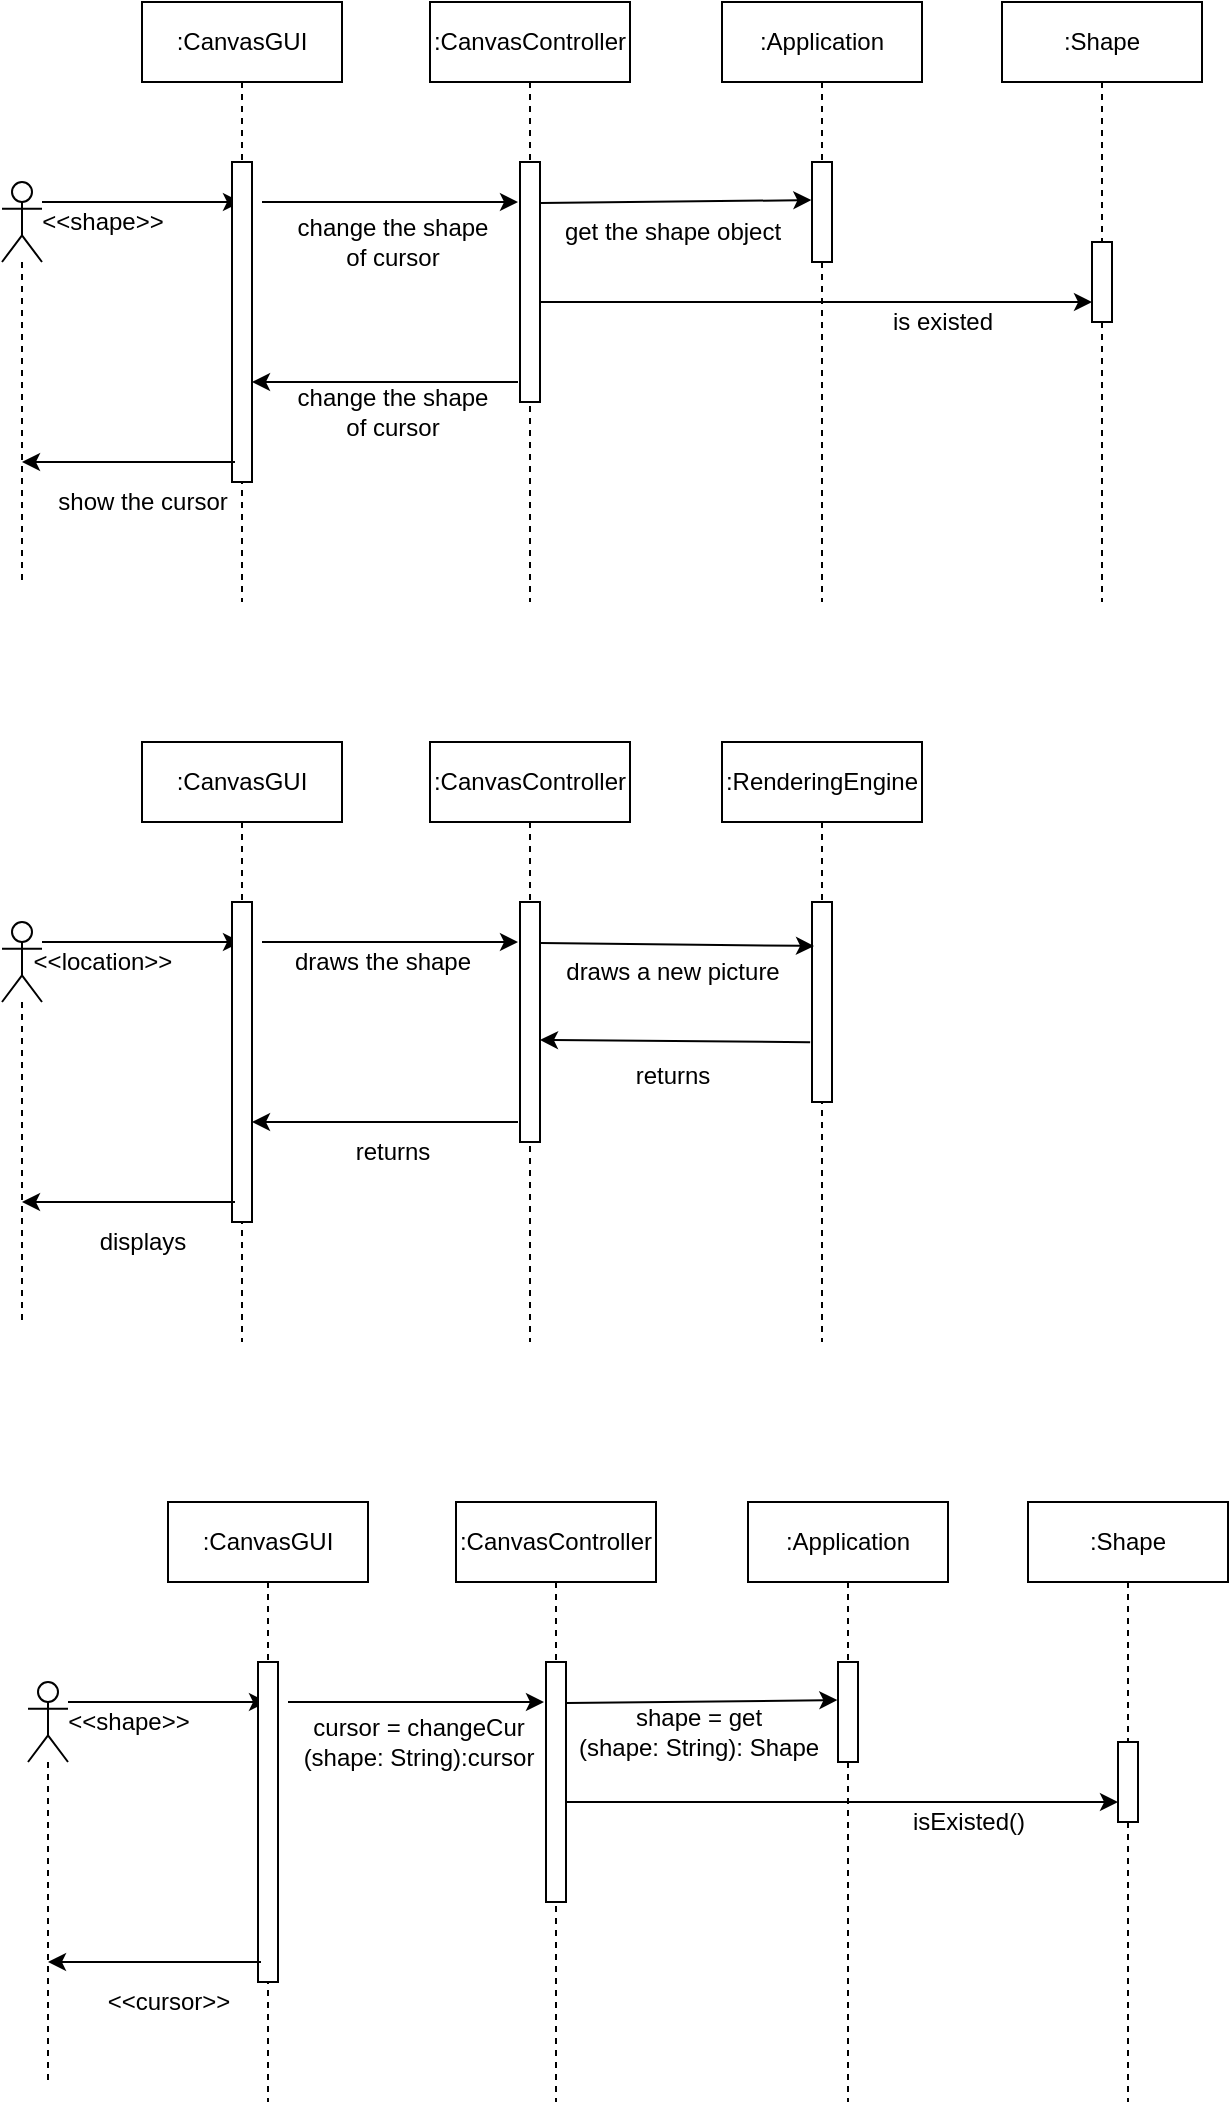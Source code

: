 <mxfile version="15.2.9" type="github">
  <diagram id="uGlblgU5PZK9poFK3qCg" name="Page-1">
    <mxGraphModel dx="1614" dy="875" grid="1" gridSize="10" guides="1" tooltips="1" connect="1" arrows="1" fold="1" page="1" pageScale="1" pageWidth="827" pageHeight="1169" math="0" shadow="0">
      <root>
        <mxCell id="0" />
        <mxCell id="1" parent="0" />
        <mxCell id="zNwQcOaKy8ot98ip988L-4" style="rounded=0;orthogonalLoop=1;jettySize=auto;html=1;exitX=1;exitY=0.333;exitDx=0;exitDy=0;exitPerimeter=0;" edge="1" parent="1" target="zNwQcOaKy8ot98ip988L-2">
          <mxGeometry relative="1" as="geometry">
            <mxPoint x="120" y="280" as="sourcePoint" />
          </mxGeometry>
        </mxCell>
        <mxCell id="zNwQcOaKy8ot98ip988L-2" value=":CanvasGUI" style="shape=umlLifeline;perimeter=lifelinePerimeter;whiteSpace=wrap;html=1;container=1;collapsible=0;recursiveResize=0;outlineConnect=0;" vertex="1" parent="1">
          <mxGeometry x="170" y="180" width="100" height="300" as="geometry" />
        </mxCell>
        <mxCell id="zNwQcOaKy8ot98ip988L-3" value="" style="html=1;points=[];perimeter=orthogonalPerimeter;" vertex="1" parent="zNwQcOaKy8ot98ip988L-2">
          <mxGeometry x="45" y="80" width="10" height="160" as="geometry" />
        </mxCell>
        <mxCell id="zNwQcOaKy8ot98ip988L-5" value="&amp;lt;&amp;lt;shape&amp;gt;&amp;gt;" style="text;html=1;align=center;verticalAlign=middle;resizable=0;points=[];autosize=1;strokeColor=none;fillColor=none;" vertex="1" parent="1">
          <mxGeometry x="110" y="280" width="80" height="20" as="geometry" />
        </mxCell>
        <mxCell id="zNwQcOaKy8ot98ip988L-6" value=":CanvasController" style="shape=umlLifeline;perimeter=lifelinePerimeter;whiteSpace=wrap;html=1;container=1;collapsible=0;recursiveResize=0;outlineConnect=0;" vertex="1" parent="1">
          <mxGeometry x="314" y="180" width="100" height="300" as="geometry" />
        </mxCell>
        <mxCell id="zNwQcOaKy8ot98ip988L-7" value="" style="html=1;points=[];perimeter=orthogonalPerimeter;" vertex="1" parent="zNwQcOaKy8ot98ip988L-6">
          <mxGeometry x="45" y="80" width="10" height="120" as="geometry" />
        </mxCell>
        <mxCell id="zNwQcOaKy8ot98ip988L-19" style="rounded=0;orthogonalLoop=1;jettySize=auto;html=1;exitX=1;exitY=0.333;exitDx=0;exitDy=0;exitPerimeter=0;entryX=-0.1;entryY=0.917;entryDx=0;entryDy=0;entryPerimeter=0;startArrow=classic;startFill=1;endArrow=none;endFill=0;" edge="1" parent="zNwQcOaKy8ot98ip988L-6" target="zNwQcOaKy8ot98ip988L-7">
          <mxGeometry relative="1" as="geometry">
            <mxPoint x="-89" y="190" as="sourcePoint" />
            <mxPoint x="39" y="190" as="targetPoint" />
          </mxGeometry>
        </mxCell>
        <mxCell id="zNwQcOaKy8ot98ip988L-9" style="rounded=0;orthogonalLoop=1;jettySize=auto;html=1;exitX=1;exitY=0.333;exitDx=0;exitDy=0;exitPerimeter=0;" edge="1" parent="1">
          <mxGeometry relative="1" as="geometry">
            <mxPoint x="230" y="280" as="sourcePoint" />
            <mxPoint x="358" y="280" as="targetPoint" />
          </mxGeometry>
        </mxCell>
        <mxCell id="zNwQcOaKy8ot98ip988L-10" value="change the shape &lt;br&gt;of cursor" style="text;html=1;align=center;verticalAlign=middle;resizable=0;points=[];autosize=1;strokeColor=none;fillColor=none;" vertex="1" parent="1">
          <mxGeometry x="240" y="285" width="110" height="30" as="geometry" />
        </mxCell>
        <mxCell id="zNwQcOaKy8ot98ip988L-11" value=":Application" style="shape=umlLifeline;perimeter=lifelinePerimeter;whiteSpace=wrap;html=1;container=1;collapsible=0;recursiveResize=0;outlineConnect=0;" vertex="1" parent="1">
          <mxGeometry x="460" y="180" width="100" height="300" as="geometry" />
        </mxCell>
        <mxCell id="zNwQcOaKy8ot98ip988L-12" value="" style="html=1;points=[];perimeter=orthogonalPerimeter;" vertex="1" parent="zNwQcOaKy8ot98ip988L-11">
          <mxGeometry x="45" y="80" width="10" height="50" as="geometry" />
        </mxCell>
        <mxCell id="zNwQcOaKy8ot98ip988L-17" style="rounded=0;orthogonalLoop=1;jettySize=auto;html=1;exitX=1.014;exitY=0.245;exitDx=0;exitDy=0;exitPerimeter=0;" edge="1" parent="zNwQcOaKy8ot98ip988L-11" target="zNwQcOaKy8ot98ip988L-14">
          <mxGeometry relative="1" as="geometry">
            <mxPoint x="-90.54" y="150.05" as="sourcePoint" />
            <mxPoint x="45.0" y="149.5" as="targetPoint" />
          </mxGeometry>
        </mxCell>
        <mxCell id="zNwQcOaKy8ot98ip988L-13" value=":Shape" style="shape=umlLifeline;perimeter=lifelinePerimeter;whiteSpace=wrap;html=1;container=1;collapsible=0;recursiveResize=0;outlineConnect=0;" vertex="1" parent="1">
          <mxGeometry x="600" y="180" width="100" height="300" as="geometry" />
        </mxCell>
        <mxCell id="zNwQcOaKy8ot98ip988L-14" value="" style="html=1;points=[];perimeter=orthogonalPerimeter;" vertex="1" parent="zNwQcOaKy8ot98ip988L-13">
          <mxGeometry x="45" y="120" width="10" height="40" as="geometry" />
        </mxCell>
        <mxCell id="zNwQcOaKy8ot98ip988L-15" style="rounded=0;orthogonalLoop=1;jettySize=auto;html=1;exitX=1.037;exitY=0.171;exitDx=0;exitDy=0;exitPerimeter=0;entryX=-0.032;entryY=0.381;entryDx=0;entryDy=0;entryPerimeter=0;" edge="1" parent="1" source="zNwQcOaKy8ot98ip988L-7" target="zNwQcOaKy8ot98ip988L-12">
          <mxGeometry relative="1" as="geometry">
            <mxPoint x="385" y="280" as="sourcePoint" />
            <mxPoint x="500" y="280" as="targetPoint" />
          </mxGeometry>
        </mxCell>
        <mxCell id="zNwQcOaKy8ot98ip988L-16" value="get the shape object" style="text;html=1;align=center;verticalAlign=middle;resizable=0;points=[];autosize=1;strokeColor=none;fillColor=none;" vertex="1" parent="1">
          <mxGeometry x="375" y="285" width="120" height="20" as="geometry" />
        </mxCell>
        <mxCell id="zNwQcOaKy8ot98ip988L-18" value="is existed" style="text;html=1;align=center;verticalAlign=middle;resizable=0;points=[];autosize=1;strokeColor=none;fillColor=none;" vertex="1" parent="1">
          <mxGeometry x="535" y="330" width="70" height="20" as="geometry" />
        </mxCell>
        <mxCell id="zNwQcOaKy8ot98ip988L-20" value="" style="shape=umlLifeline;participant=umlActor;perimeter=lifelinePerimeter;whiteSpace=wrap;html=1;container=1;collapsible=0;recursiveResize=0;verticalAlign=top;spacingTop=36;outlineConnect=0;" vertex="1" parent="1">
          <mxGeometry x="100" y="270" width="20" height="200" as="geometry" />
        </mxCell>
        <mxCell id="zNwQcOaKy8ot98ip988L-21" style="rounded=0;orthogonalLoop=1;jettySize=auto;html=1;entryX=-0.1;entryY=0.917;entryDx=0;entryDy=0;entryPerimeter=0;startArrow=classic;startFill=1;endArrow=none;endFill=0;" edge="1" parent="1">
          <mxGeometry relative="1" as="geometry">
            <mxPoint x="110" y="410" as="sourcePoint" />
            <mxPoint x="216.5" y="410.04" as="targetPoint" />
          </mxGeometry>
        </mxCell>
        <mxCell id="zNwQcOaKy8ot98ip988L-22" value="change the shape &lt;br&gt;of cursor" style="text;html=1;align=center;verticalAlign=middle;resizable=0;points=[];autosize=1;strokeColor=none;fillColor=none;" vertex="1" parent="1">
          <mxGeometry x="240" y="370" width="110" height="30" as="geometry" />
        </mxCell>
        <mxCell id="zNwQcOaKy8ot98ip988L-24" value="show the cursor" style="text;html=1;align=center;verticalAlign=middle;resizable=0;points=[];autosize=1;strokeColor=none;fillColor=none;" vertex="1" parent="1">
          <mxGeometry x="120" y="420" width="100" height="20" as="geometry" />
        </mxCell>
        <mxCell id="zNwQcOaKy8ot98ip988L-25" style="rounded=0;orthogonalLoop=1;jettySize=auto;html=1;exitX=1;exitY=0.333;exitDx=0;exitDy=0;exitPerimeter=0;" edge="1" parent="1" target="zNwQcOaKy8ot98ip988L-26">
          <mxGeometry relative="1" as="geometry">
            <mxPoint x="120" y="650" as="sourcePoint" />
          </mxGeometry>
        </mxCell>
        <mxCell id="zNwQcOaKy8ot98ip988L-26" value=":CanvasGUI" style="shape=umlLifeline;perimeter=lifelinePerimeter;whiteSpace=wrap;html=1;container=1;collapsible=0;recursiveResize=0;outlineConnect=0;" vertex="1" parent="1">
          <mxGeometry x="170" y="550" width="100" height="300" as="geometry" />
        </mxCell>
        <mxCell id="zNwQcOaKy8ot98ip988L-27" value="" style="html=1;points=[];perimeter=orthogonalPerimeter;" vertex="1" parent="zNwQcOaKy8ot98ip988L-26">
          <mxGeometry x="45" y="80" width="10" height="160" as="geometry" />
        </mxCell>
        <mxCell id="zNwQcOaKy8ot98ip988L-28" value="&amp;lt;&amp;lt;location&amp;gt;&amp;gt;" style="text;html=1;align=center;verticalAlign=middle;resizable=0;points=[];autosize=1;strokeColor=none;fillColor=none;" vertex="1" parent="1">
          <mxGeometry x="110" y="650" width="80" height="20" as="geometry" />
        </mxCell>
        <mxCell id="zNwQcOaKy8ot98ip988L-29" value=":CanvasController" style="shape=umlLifeline;perimeter=lifelinePerimeter;whiteSpace=wrap;html=1;container=1;collapsible=0;recursiveResize=0;outlineConnect=0;" vertex="1" parent="1">
          <mxGeometry x="314" y="550" width="100" height="300" as="geometry" />
        </mxCell>
        <mxCell id="zNwQcOaKy8ot98ip988L-30" value="" style="html=1;points=[];perimeter=orthogonalPerimeter;" vertex="1" parent="zNwQcOaKy8ot98ip988L-29">
          <mxGeometry x="45" y="80" width="10" height="120" as="geometry" />
        </mxCell>
        <mxCell id="zNwQcOaKy8ot98ip988L-31" style="rounded=0;orthogonalLoop=1;jettySize=auto;html=1;exitX=1;exitY=0.333;exitDx=0;exitDy=0;exitPerimeter=0;entryX=-0.1;entryY=0.917;entryDx=0;entryDy=0;entryPerimeter=0;startArrow=classic;startFill=1;endArrow=none;endFill=0;" edge="1" parent="zNwQcOaKy8ot98ip988L-29" target="zNwQcOaKy8ot98ip988L-30">
          <mxGeometry relative="1" as="geometry">
            <mxPoint x="-89" y="190" as="sourcePoint" />
            <mxPoint x="39" y="190" as="targetPoint" />
          </mxGeometry>
        </mxCell>
        <mxCell id="zNwQcOaKy8ot98ip988L-32" style="rounded=0;orthogonalLoop=1;jettySize=auto;html=1;exitX=1;exitY=0.333;exitDx=0;exitDy=0;exitPerimeter=0;" edge="1" parent="1">
          <mxGeometry relative="1" as="geometry">
            <mxPoint x="230" y="650" as="sourcePoint" />
            <mxPoint x="358" y="650" as="targetPoint" />
          </mxGeometry>
        </mxCell>
        <mxCell id="zNwQcOaKy8ot98ip988L-33" value="draws the shape" style="text;html=1;align=center;verticalAlign=middle;resizable=0;points=[];autosize=1;strokeColor=none;fillColor=none;" vertex="1" parent="1">
          <mxGeometry x="240" y="650" width="100" height="20" as="geometry" />
        </mxCell>
        <mxCell id="zNwQcOaKy8ot98ip988L-34" value=":RenderingEngine" style="shape=umlLifeline;perimeter=lifelinePerimeter;whiteSpace=wrap;html=1;container=1;collapsible=0;recursiveResize=0;outlineConnect=0;" vertex="1" parent="1">
          <mxGeometry x="460" y="550" width="100" height="300" as="geometry" />
        </mxCell>
        <mxCell id="zNwQcOaKy8ot98ip988L-35" value="" style="html=1;points=[];perimeter=orthogonalPerimeter;" vertex="1" parent="zNwQcOaKy8ot98ip988L-34">
          <mxGeometry x="45" y="80" width="10" height="100" as="geometry" />
        </mxCell>
        <mxCell id="zNwQcOaKy8ot98ip988L-39" style="rounded=0;orthogonalLoop=1;jettySize=auto;html=1;exitX=1.037;exitY=0.171;exitDx=0;exitDy=0;exitPerimeter=0;entryX=0.1;entryY=0.22;entryDx=0;entryDy=0;entryPerimeter=0;" edge="1" parent="1" source="zNwQcOaKy8ot98ip988L-30" target="zNwQcOaKy8ot98ip988L-35">
          <mxGeometry relative="1" as="geometry">
            <mxPoint x="385" y="650" as="sourcePoint" />
            <mxPoint x="500" y="650" as="targetPoint" />
          </mxGeometry>
        </mxCell>
        <mxCell id="zNwQcOaKy8ot98ip988L-40" value="draws a new picture" style="text;html=1;align=center;verticalAlign=middle;resizable=0;points=[];autosize=1;strokeColor=none;fillColor=none;" vertex="1" parent="1">
          <mxGeometry x="375" y="655" width="120" height="20" as="geometry" />
        </mxCell>
        <mxCell id="zNwQcOaKy8ot98ip988L-42" value="" style="shape=umlLifeline;participant=umlActor;perimeter=lifelinePerimeter;whiteSpace=wrap;html=1;container=1;collapsible=0;recursiveResize=0;verticalAlign=top;spacingTop=36;outlineConnect=0;" vertex="1" parent="1">
          <mxGeometry x="100" y="640" width="20" height="200" as="geometry" />
        </mxCell>
        <mxCell id="zNwQcOaKy8ot98ip988L-43" style="rounded=0;orthogonalLoop=1;jettySize=auto;html=1;entryX=-0.1;entryY=0.917;entryDx=0;entryDy=0;entryPerimeter=0;startArrow=classic;startFill=1;endArrow=none;endFill=0;" edge="1" parent="1">
          <mxGeometry relative="1" as="geometry">
            <mxPoint x="110" y="780" as="sourcePoint" />
            <mxPoint x="216.5" y="780.04" as="targetPoint" />
          </mxGeometry>
        </mxCell>
        <mxCell id="zNwQcOaKy8ot98ip988L-44" value="returns" style="text;html=1;align=center;verticalAlign=middle;resizable=0;points=[];autosize=1;strokeColor=none;fillColor=none;" vertex="1" parent="1">
          <mxGeometry x="270" y="745" width="50" height="20" as="geometry" />
        </mxCell>
        <mxCell id="zNwQcOaKy8ot98ip988L-45" value="displays" style="text;html=1;align=center;verticalAlign=middle;resizable=0;points=[];autosize=1;strokeColor=none;fillColor=none;" vertex="1" parent="1">
          <mxGeometry x="140" y="790" width="60" height="20" as="geometry" />
        </mxCell>
        <mxCell id="zNwQcOaKy8ot98ip988L-46" style="rounded=0;orthogonalLoop=1;jettySize=auto;html=1;exitX=1;exitY=0.575;exitDx=0;exitDy=0;exitPerimeter=0;startArrow=classic;startFill=1;endArrow=none;endFill=0;entryX=-0.092;entryY=0.701;entryDx=0;entryDy=0;entryPerimeter=0;" edge="1" parent="1" source="zNwQcOaKy8ot98ip988L-30" target="zNwQcOaKy8ot98ip988L-35">
          <mxGeometry relative="1" as="geometry">
            <mxPoint x="235" y="750" as="sourcePoint" />
            <mxPoint x="500" y="699" as="targetPoint" />
          </mxGeometry>
        </mxCell>
        <mxCell id="zNwQcOaKy8ot98ip988L-47" value="returns" style="text;html=1;align=center;verticalAlign=middle;resizable=0;points=[];autosize=1;strokeColor=none;fillColor=none;" vertex="1" parent="1">
          <mxGeometry x="410" y="707" width="50" height="20" as="geometry" />
        </mxCell>
        <mxCell id="zNwQcOaKy8ot98ip988L-50" style="rounded=0;orthogonalLoop=1;jettySize=auto;html=1;exitX=1;exitY=0.333;exitDx=0;exitDy=0;exitPerimeter=0;" edge="1" parent="1" target="zNwQcOaKy8ot98ip988L-51">
          <mxGeometry relative="1" as="geometry">
            <mxPoint x="133.0" y="1030" as="sourcePoint" />
          </mxGeometry>
        </mxCell>
        <mxCell id="zNwQcOaKy8ot98ip988L-51" value=":CanvasGUI" style="shape=umlLifeline;perimeter=lifelinePerimeter;whiteSpace=wrap;html=1;container=1;collapsible=0;recursiveResize=0;outlineConnect=0;" vertex="1" parent="1">
          <mxGeometry x="183" y="930" width="100" height="300" as="geometry" />
        </mxCell>
        <mxCell id="zNwQcOaKy8ot98ip988L-52" value="" style="html=1;points=[];perimeter=orthogonalPerimeter;" vertex="1" parent="zNwQcOaKy8ot98ip988L-51">
          <mxGeometry x="45" y="80" width="10" height="160" as="geometry" />
        </mxCell>
        <mxCell id="zNwQcOaKy8ot98ip988L-53" value="&amp;lt;&amp;lt;shape&amp;gt;&amp;gt;" style="text;html=1;align=center;verticalAlign=middle;resizable=0;points=[];autosize=1;strokeColor=none;fillColor=none;" vertex="1" parent="1">
          <mxGeometry x="123" y="1030" width="80" height="20" as="geometry" />
        </mxCell>
        <mxCell id="zNwQcOaKy8ot98ip988L-54" value=":CanvasController" style="shape=umlLifeline;perimeter=lifelinePerimeter;whiteSpace=wrap;html=1;container=1;collapsible=0;recursiveResize=0;outlineConnect=0;" vertex="1" parent="1">
          <mxGeometry x="327" y="930" width="100" height="300" as="geometry" />
        </mxCell>
        <mxCell id="zNwQcOaKy8ot98ip988L-55" value="" style="html=1;points=[];perimeter=orthogonalPerimeter;" vertex="1" parent="zNwQcOaKy8ot98ip988L-54">
          <mxGeometry x="45" y="80" width="10" height="120" as="geometry" />
        </mxCell>
        <mxCell id="zNwQcOaKy8ot98ip988L-57" style="rounded=0;orthogonalLoop=1;jettySize=auto;html=1;exitX=1;exitY=0.333;exitDx=0;exitDy=0;exitPerimeter=0;" edge="1" parent="1">
          <mxGeometry relative="1" as="geometry">
            <mxPoint x="243" y="1030" as="sourcePoint" />
            <mxPoint x="371" y="1030" as="targetPoint" />
          </mxGeometry>
        </mxCell>
        <mxCell id="zNwQcOaKy8ot98ip988L-58" value="cursor = changeCur&lt;br&gt;(shape: String):cursor" style="text;html=1;align=center;verticalAlign=middle;resizable=0;points=[];autosize=1;strokeColor=none;fillColor=none;" vertex="1" parent="1">
          <mxGeometry x="243" y="1035" width="130" height="30" as="geometry" />
        </mxCell>
        <mxCell id="zNwQcOaKy8ot98ip988L-59" value=":Application" style="shape=umlLifeline;perimeter=lifelinePerimeter;whiteSpace=wrap;html=1;container=1;collapsible=0;recursiveResize=0;outlineConnect=0;" vertex="1" parent="1">
          <mxGeometry x="473" y="930" width="100" height="300" as="geometry" />
        </mxCell>
        <mxCell id="zNwQcOaKy8ot98ip988L-60" value="" style="html=1;points=[];perimeter=orthogonalPerimeter;" vertex="1" parent="zNwQcOaKy8ot98ip988L-59">
          <mxGeometry x="45" y="80" width="10" height="50" as="geometry" />
        </mxCell>
        <mxCell id="zNwQcOaKy8ot98ip988L-61" style="rounded=0;orthogonalLoop=1;jettySize=auto;html=1;exitX=1.014;exitY=0.245;exitDx=0;exitDy=0;exitPerimeter=0;" edge="1" parent="zNwQcOaKy8ot98ip988L-59" target="zNwQcOaKy8ot98ip988L-63">
          <mxGeometry relative="1" as="geometry">
            <mxPoint x="-90.54" y="150.05" as="sourcePoint" />
            <mxPoint x="45.0" y="149.5" as="targetPoint" />
          </mxGeometry>
        </mxCell>
        <mxCell id="zNwQcOaKy8ot98ip988L-62" value=":Shape" style="shape=umlLifeline;perimeter=lifelinePerimeter;whiteSpace=wrap;html=1;container=1;collapsible=0;recursiveResize=0;outlineConnect=0;" vertex="1" parent="1">
          <mxGeometry x="613" y="930" width="100" height="300" as="geometry" />
        </mxCell>
        <mxCell id="zNwQcOaKy8ot98ip988L-63" value="" style="html=1;points=[];perimeter=orthogonalPerimeter;" vertex="1" parent="zNwQcOaKy8ot98ip988L-62">
          <mxGeometry x="45" y="120" width="10" height="40" as="geometry" />
        </mxCell>
        <mxCell id="zNwQcOaKy8ot98ip988L-64" style="rounded=0;orthogonalLoop=1;jettySize=auto;html=1;exitX=1.037;exitY=0.171;exitDx=0;exitDy=0;exitPerimeter=0;entryX=-0.032;entryY=0.381;entryDx=0;entryDy=0;entryPerimeter=0;" edge="1" parent="1" source="zNwQcOaKy8ot98ip988L-55" target="zNwQcOaKy8ot98ip988L-60">
          <mxGeometry relative="1" as="geometry">
            <mxPoint x="398" y="1030" as="sourcePoint" />
            <mxPoint x="513" y="1030" as="targetPoint" />
          </mxGeometry>
        </mxCell>
        <mxCell id="zNwQcOaKy8ot98ip988L-65" value="shape = get&lt;br&gt;(shape: String): Shape" style="text;html=1;align=center;verticalAlign=middle;resizable=0;points=[];autosize=1;strokeColor=none;fillColor=none;" vertex="1" parent="1">
          <mxGeometry x="378" y="1030" width="140" height="30" as="geometry" />
        </mxCell>
        <mxCell id="zNwQcOaKy8ot98ip988L-66" value="isExisted()" style="text;html=1;align=center;verticalAlign=middle;resizable=0;points=[];autosize=1;strokeColor=none;fillColor=none;" vertex="1" parent="1">
          <mxGeometry x="548" y="1080" width="70" height="20" as="geometry" />
        </mxCell>
        <mxCell id="zNwQcOaKy8ot98ip988L-67" value="" style="shape=umlLifeline;participant=umlActor;perimeter=lifelinePerimeter;whiteSpace=wrap;html=1;container=1;collapsible=0;recursiveResize=0;verticalAlign=top;spacingTop=36;outlineConnect=0;" vertex="1" parent="1">
          <mxGeometry x="113" y="1020" width="20" height="200" as="geometry" />
        </mxCell>
        <mxCell id="zNwQcOaKy8ot98ip988L-68" style="rounded=0;orthogonalLoop=1;jettySize=auto;html=1;entryX=-0.1;entryY=0.917;entryDx=0;entryDy=0;entryPerimeter=0;startArrow=classic;startFill=1;endArrow=none;endFill=0;" edge="1" parent="1">
          <mxGeometry relative="1" as="geometry">
            <mxPoint x="123.0" y="1160" as="sourcePoint" />
            <mxPoint x="229.5" y="1160.04" as="targetPoint" />
          </mxGeometry>
        </mxCell>
        <mxCell id="zNwQcOaKy8ot98ip988L-70" value="&amp;lt;&amp;lt;cursor&amp;gt;&amp;gt;" style="text;html=1;align=center;verticalAlign=middle;resizable=0;points=[];autosize=1;strokeColor=none;fillColor=none;" vertex="1" parent="1">
          <mxGeometry x="143" y="1170" width="80" height="20" as="geometry" />
        </mxCell>
      </root>
    </mxGraphModel>
  </diagram>
</mxfile>

